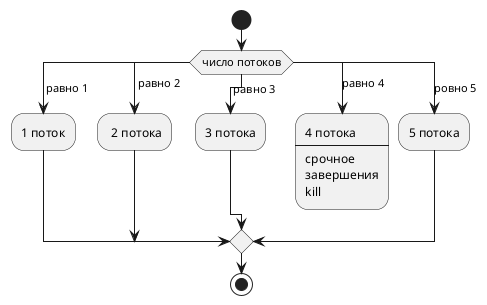 @startuml

start
switch (число потоков)

case ( равно 1) 
   :1 поток;
case ( равно 2)
   : 2 потока;
case ( равно 3)
   :3 потока;
case (равно 4)
   :4 потока
----
cрочное
завершения
kill;
kill
case (ровно 5)
   :5 потока;
endswitch

stop 
@enduml
